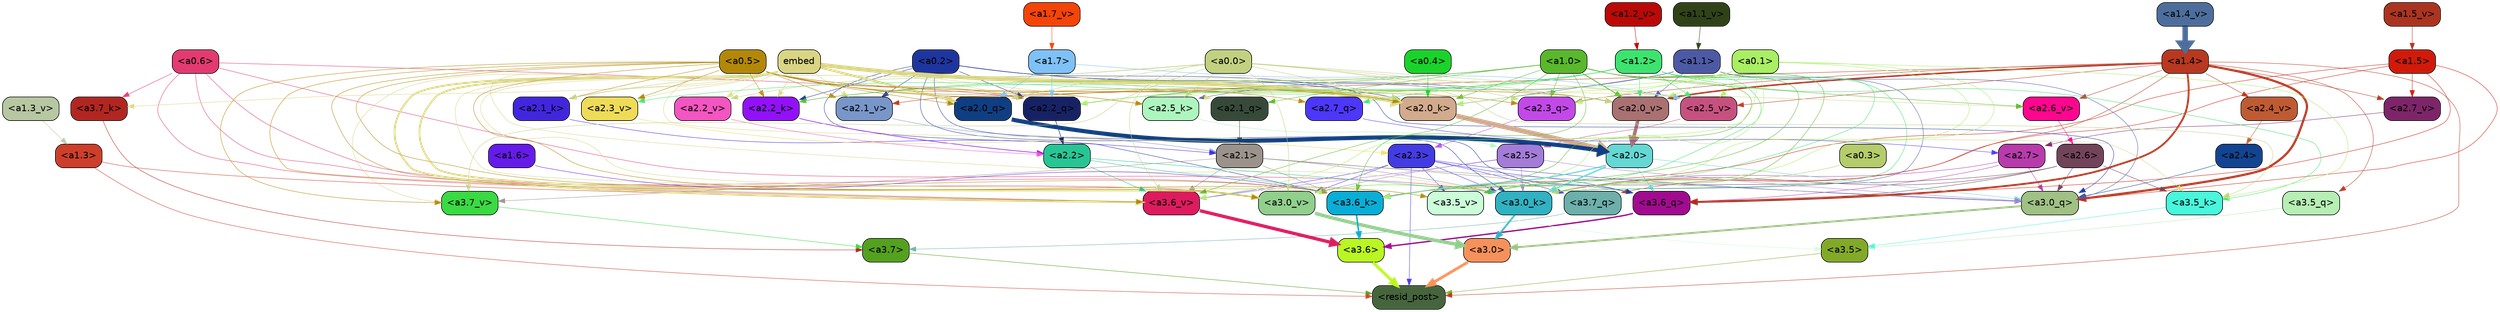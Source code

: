 strict digraph "" {
	graph [bgcolor=transparent,
		layout=dot,
		overlap=false,
		splines=true
	];
	"<a3.7>"	[color=black,
		fillcolor="#54a01f",
		fontname=Helvetica,
		shape=box,
		style="filled, rounded"];
	"<resid_post>"	[color=black,
		fillcolor="#46653d",
		fontname=Helvetica,
		shape=box,
		style="filled, rounded"];
	"<a3.7>" -> "<resid_post>"	[color="#54a01f",
		penwidth=0.6239100098609924];
	"<a3.6>"	[color=black,
		fillcolor="#b9f622",
		fontname=Helvetica,
		shape=box,
		style="filled, rounded"];
	"<a3.6>" -> "<resid_post>"	[color="#b9f622",
		penwidth=4.569062113761902];
	"<a3.5>"	[color=black,
		fillcolor="#83a928",
		fontname=Helvetica,
		shape=box,
		style="filled, rounded"];
	"<a3.5>" -> "<resid_post>"	[color="#83a928",
		penwidth=0.6];
	"<a3.0>"	[color=black,
		fillcolor="#f7915b",
		fontname=Helvetica,
		shape=box,
		style="filled, rounded"];
	"<a3.0>" -> "<resid_post>"	[color="#f7915b",
		penwidth=4.283544182777405];
	"<a2.3>"	[color=black,
		fillcolor="#443ce3",
		fontname=Helvetica,
		shape=box,
		style="filled, rounded"];
	"<a2.3>" -> "<resid_post>"	[color="#443ce3",
		penwidth=0.6];
	"<a3.7_q>"	[color=black,
		fillcolor="#6cafab",
		fontname=Helvetica,
		shape=box,
		style="filled, rounded"];
	"<a2.3>" -> "<a3.7_q>"	[color="#443ce3",
		penwidth=0.6];
	"<a3.6_q>"	[color=black,
		fillcolor="#a20a90",
		fontname=Helvetica,
		shape=box,
		style="filled, rounded"];
	"<a2.3>" -> "<a3.6_q>"	[color="#443ce3",
		penwidth=0.6];
	"<a3.0_q>"	[color=black,
		fillcolor="#9fc184",
		fontname=Helvetica,
		shape=box,
		style="filled, rounded"];
	"<a2.3>" -> "<a3.0_q>"	[color="#443ce3",
		penwidth=0.6];
	"<a3.0_k>"	[color=black,
		fillcolor="#30b2c3",
		fontname=Helvetica,
		shape=box,
		style="filled, rounded"];
	"<a2.3>" -> "<a3.0_k>"	[color="#443ce3",
		penwidth=0.6];
	"<a3.6_v>"	[color=black,
		fillcolor="#dd1b5e",
		fontname=Helvetica,
		shape=box,
		style="filled, rounded"];
	"<a2.3>" -> "<a3.6_v>"	[color="#443ce3",
		penwidth=0.6];
	"<a3.5_v>"	[color=black,
		fillcolor="#cbfdd8",
		fontname=Helvetica,
		shape=box,
		style="filled, rounded"];
	"<a2.3>" -> "<a3.5_v>"	[color="#443ce3",
		penwidth=0.6];
	"<a3.0_v>"	[color=black,
		fillcolor="#91cf8d",
		fontname=Helvetica,
		shape=box,
		style="filled, rounded"];
	"<a2.3>" -> "<a3.0_v>"	[color="#443ce3",
		penwidth=0.6];
	"<a1.4>"	[color=black,
		fillcolor="#b83820",
		fontname=Helvetica,
		shape=box,
		style="filled, rounded"];
	"<a1.4>" -> "<resid_post>"	[color="#b83820",
		penwidth=0.6];
	"<a1.4>" -> "<a3.7_q>"	[color="#b83820",
		penwidth=0.6];
	"<a1.4>" -> "<a3.6_q>"	[color="#b83820",
		penwidth=2.7934007048606873];
	"<a3.5_q>"	[color=black,
		fillcolor="#b6eeb4",
		fontname=Helvetica,
		shape=box,
		style="filled, rounded"];
	"<a1.4>" -> "<a3.5_q>"	[color="#b83820",
		penwidth=0.6];
	"<a1.4>" -> "<a3.0_q>"	[color="#b83820",
		penwidth=3.340754985809326];
	"<a2.3_q>"	[color=black,
		fillcolor="#c249e8",
		fontname=Helvetica,
		shape=box,
		style="filled, rounded"];
	"<a1.4>" -> "<a2.3_q>"	[color="#b83820",
		penwidth=0.6];
	"<a2.7_v>"	[color=black,
		fillcolor="#7e2569",
		fontname=Helvetica,
		shape=box,
		style="filled, rounded"];
	"<a1.4>" -> "<a2.7_v>"	[color="#b83820",
		penwidth=0.6];
	"<a2.6_v>"	[color=black,
		fillcolor="#fe068f",
		fontname=Helvetica,
		shape=box,
		style="filled, rounded"];
	"<a1.4>" -> "<a2.6_v>"	[color="#b83820",
		penwidth=0.6];
	"<a2.5_v>"	[color=black,
		fillcolor="#c6517f",
		fontname=Helvetica,
		shape=box,
		style="filled, rounded"];
	"<a1.4>" -> "<a2.5_v>"	[color="#b83820",
		penwidth=0.6];
	"<a2.4_v>"	[color=black,
		fillcolor="#bf5b33",
		fontname=Helvetica,
		shape=box,
		style="filled, rounded"];
	"<a1.4>" -> "<a2.4_v>"	[color="#b83820",
		penwidth=0.6];
	"<a2.1_v>"	[color=black,
		fillcolor="#7996c9",
		fontname=Helvetica,
		shape=box,
		style="filled, rounded"];
	"<a1.4>" -> "<a2.1_v>"	[color="#b83820",
		penwidth=0.6];
	"<a2.0_v>"	[color=black,
		fillcolor="#a97172",
		fontname=Helvetica,
		shape=box,
		style="filled, rounded"];
	"<a1.4>" -> "<a2.0_v>"	[color="#b83820",
		penwidth=2.268759250640869];
	"<a1.3>"	[color=black,
		fillcolor="#cd3f2a",
		fontname=Helvetica,
		shape=box,
		style="filled, rounded"];
	"<a1.3>" -> "<resid_post>"	[color="#cd3f2a",
		penwidth=0.6];
	"<a1.3>" -> "<a3.6_v>"	[color="#cd3f2a",
		penwidth=0.6];
	"<a3.7_q>" -> "<a3.7>"	[color="#6cafab",
		penwidth=0.6];
	"<a3.6_q>" -> "<a3.6>"	[color="#a20a90",
		penwidth=2.0347584784030914];
	"<a3.5_q>" -> "<a3.5>"	[color="#b6eeb4",
		penwidth=0.6];
	"<a3.0_q>" -> "<a3.0>"	[color="#9fc184",
		penwidth=2.8635367155075073];
	"<a3.7_k>"	[color=black,
		fillcolor="#b22621",
		fontname=Helvetica,
		shape=box,
		style="filled, rounded"];
	"<a3.7_k>" -> "<a3.7>"	[color="#b22621",
		penwidth=0.6];
	"<a3.6_k>"	[color=black,
		fillcolor="#08aed6",
		fontname=Helvetica,
		shape=box,
		style="filled, rounded"];
	"<a3.6_k>" -> "<a3.6>"	[color="#08aed6",
		penwidth=2.1760786175727844];
	"<a3.5_k>"	[color=black,
		fillcolor="#48f6dc",
		fontname=Helvetica,
		shape=box,
		style="filled, rounded"];
	"<a3.5_k>" -> "<a3.5>"	[color="#48f6dc",
		penwidth=0.6];
	"<a3.0_k>" -> "<a3.0>"	[color="#30b2c3",
		penwidth=2.632905662059784];
	"<a3.7_v>"	[color=black,
		fillcolor="#39da42",
		fontname=Helvetica,
		shape=box,
		style="filled, rounded"];
	"<a3.7_v>" -> "<a3.7>"	[color="#39da42",
		penwidth=0.6];
	"<a3.6_v>" -> "<a3.6>"	[color="#dd1b5e",
		penwidth=4.981305837631226];
	"<a3.5_v>" -> "<a3.5>"	[color="#cbfdd8",
		penwidth=0.6];
	"<a3.0_v>" -> "<a3.0>"	[color="#91cf8d",
		penwidth=5.168330669403076];
	"<a2.7>"	[color=black,
		fillcolor="#b83bab",
		fontname=Helvetica,
		shape=box,
		style="filled, rounded"];
	"<a2.7>" -> "<a3.6_q>"	[color="#b83bab",
		penwidth=0.6];
	"<a2.7>" -> "<a3.0_q>"	[color="#b83bab",
		penwidth=0.6];
	"<a2.7>" -> "<a3.0_k>"	[color="#b83bab",
		penwidth=0.6];
	"<a2.6>"	[color=black,
		fillcolor="#72445a",
		fontname=Helvetica,
		shape=box,
		style="filled, rounded"];
	"<a2.6>" -> "<a3.6_q>"	[color="#72445a",
		penwidth=0.6];
	"<a2.6>" -> "<a3.0_q>"	[color="#72445a",
		penwidth=0.6];
	"<a2.6>" -> "<a3.6_k>"	[color="#72445a",
		penwidth=0.6];
	"<a2.6>" -> "<a3.5_k>"	[color="#72445a",
		penwidth=0.6];
	"<a2.6>" -> "<a3.0_k>"	[color="#72445a",
		penwidth=0.6];
	"<a2.1>"	[color=black,
		fillcolor="#9b938b",
		fontname=Helvetica,
		shape=box,
		style="filled, rounded"];
	"<a2.1>" -> "<a3.6_q>"	[color="#9b938b",
		penwidth=0.6];
	"<a2.1>" -> "<a3.0_q>"	[color="#9b938b",
		penwidth=0.6];
	"<a2.1>" -> "<a3.6_k>"	[color="#9b938b",
		penwidth=0.6];
	"<a2.1>" -> "<a3.0_k>"	[color="#9b938b",
		penwidth=0.6];
	"<a2.1>" -> "<a3.7_v>"	[color="#9b938b",
		penwidth=0.6];
	"<a2.1>" -> "<a3.6_v>"	[color="#9b938b",
		penwidth=0.6];
	"<a2.0>"	[color=black,
		fillcolor="#65d8d4",
		fontname=Helvetica,
		shape=box,
		style="filled, rounded"];
	"<a2.0>" -> "<a3.6_q>"	[color="#65d8d4",
		penwidth=0.6];
	"<a2.0>" -> "<a3.0_q>"	[color="#65d8d4",
		penwidth=0.6];
	"<a2.0>" -> "<a3.6_k>"	[color="#65d8d4",
		penwidth=1.6382827460765839];
	"<a2.0>" -> "<a3.0_k>"	[color="#65d8d4",
		penwidth=2.161143198609352];
	"<a1.5>"	[color=black,
		fillcolor="#d11a0a",
		fontname=Helvetica,
		shape=box,
		style="filled, rounded"];
	"<a1.5>" -> "<a3.6_q>"	[color="#d11a0a",
		penwidth=0.6];
	"<a1.5>" -> "<a3.0_q>"	[color="#d11a0a",
		penwidth=0.6];
	"<a1.5>" -> "<a3.6_k>"	[color="#d11a0a",
		penwidth=0.6];
	"<a1.5>" -> "<a3.0_k>"	[color="#d11a0a",
		penwidth=0.6];
	"<a1.5>" -> "<a2.7_v>"	[color="#d11a0a",
		penwidth=0.6];
	"<a0.2>"	[color=black,
		fillcolor="#1e359f",
		fontname=Helvetica,
		shape=box,
		style="filled, rounded"];
	"<a0.2>" -> "<a3.6_q>"	[color="#1e359f",
		penwidth=0.6];
	"<a0.2>" -> "<a3.0_q>"	[color="#1e359f",
		penwidth=0.6];
	"<a0.2>" -> "<a3.6_k>"	[color="#1e359f",
		penwidth=0.6];
	"<a0.2>" -> "<a3.0_k>"	[color="#1e359f",
		penwidth=0.6];
	"<a2.2_q>"	[color=black,
		fillcolor="#172265",
		fontname=Helvetica,
		shape=box,
		style="filled, rounded"];
	"<a0.2>" -> "<a2.2_q>"	[color="#1e359f",
		penwidth=0.6];
	"<a2.2_k>"	[color=black,
		fillcolor="#9211f9",
		fontname=Helvetica,
		shape=box,
		style="filled, rounded"];
	"<a0.2>" -> "<a2.2_k>"	[color="#1e359f",
		penwidth=0.6];
	"<a2.0_k>"	[color=black,
		fillcolor="#d2aa8c",
		fontname=Helvetica,
		shape=box,
		style="filled, rounded"];
	"<a0.2>" -> "<a2.0_k>"	[color="#1e359f",
		penwidth=0.6];
	"<a0.2>" -> "<a2.1_v>"	[color="#1e359f",
		penwidth=0.6];
	"<a0.2>" -> "<a2.0_v>"	[color="#1e359f",
		penwidth=0.6];
	"<a2.5>"	[color=black,
		fillcolor="#a37cd7",
		fontname=Helvetica,
		shape=box,
		style="filled, rounded"];
	"<a2.5>" -> "<a3.0_q>"	[color="#a37cd7",
		penwidth=0.6];
	"<a2.5>" -> "<a3.0_k>"	[color="#a37cd7",
		penwidth=0.6];
	"<a2.5>" -> "<a3.6_v>"	[color="#a37cd7",
		penwidth=0.6];
	"<a2.5>" -> "<a3.0_v>"	[color="#a37cd7",
		penwidth=0.6];
	"<a2.4>"	[color=black,
		fillcolor="#124492",
		fontname=Helvetica,
		shape=box,
		style="filled, rounded"];
	"<a2.4>" -> "<a3.0_q>"	[color="#124492",
		penwidth=0.6];
	"<a1.1>"	[color=black,
		fillcolor="#4c5aa5",
		fontname=Helvetica,
		shape=box,
		style="filled, rounded"];
	"<a1.1>" -> "<a3.0_q>"	[color="#4c5aa5",
		penwidth=0.6];
	"<a1.1>" -> "<a3.0_k>"	[color="#4c5aa5",
		penwidth=0.6];
	"<a2.5_k>"	[color=black,
		fillcolor="#adf5be",
		fontname=Helvetica,
		shape=box,
		style="filled, rounded"];
	"<a1.1>" -> "<a2.5_k>"	[color="#4c5aa5",
		penwidth=0.6];
	"<a1.1>" -> "<a2.0_k>"	[color="#4c5aa5",
		penwidth=0.6];
	"<a1.1>" -> "<a2.0_v>"	[color="#4c5aa5",
		penwidth=0.6];
	"<a0.6>"	[color=black,
		fillcolor="#e23a71",
		fontname=Helvetica,
		shape=box,
		style="filled, rounded"];
	"<a0.6>" -> "<a3.7_k>"	[color="#e23a71",
		penwidth=0.6];
	"<a0.6>" -> "<a3.6_k>"	[color="#e23a71",
		penwidth=0.6];
	"<a0.6>" -> "<a3.0_k>"	[color="#e23a71",
		penwidth=0.6];
	"<a0.6>" -> "<a3.6_v>"	[color="#e23a71",
		penwidth=0.6];
	"<a0.6>" -> "<a3.0_v>"	[color="#e23a71",
		penwidth=0.6];
	"<a0.6>" -> "<a2.2_q>"	[color="#e23a71",
		penwidth=0.6];
	embed	[color=black,
		fillcolor="#dad584",
		fontname=Helvetica,
		shape=box,
		style="filled, rounded"];
	embed -> "<a3.7_k>"	[color="#dad584",
		penwidth=0.6];
	embed -> "<a3.6_k>"	[color="#dad584",
		penwidth=0.6];
	embed -> "<a3.5_k>"	[color="#dad584",
		penwidth=0.6];
	embed -> "<a3.0_k>"	[color="#dad584",
		penwidth=0.6];
	embed -> "<a3.7_v>"	[color="#dad584",
		penwidth=0.6];
	embed -> "<a3.6_v>"	[color="#dad584",
		penwidth=2.7825746536254883];
	embed -> "<a3.5_v>"	[color="#dad584",
		penwidth=0.6];
	embed -> "<a3.0_v>"	[color="#dad584",
		penwidth=2.6950180530548096];
	embed -> "<a2.3_q>"	[color="#dad584",
		penwidth=0.6];
	embed -> "<a2.2_q>"	[color="#dad584",
		penwidth=0.6];
	"<a2.1_q>"	[color=black,
		fillcolor="#374a3a",
		fontname=Helvetica,
		shape=box,
		style="filled, rounded"];
	embed -> "<a2.1_q>"	[color="#dad584",
		penwidth=0.6];
	"<a2.0_q>"	[color=black,
		fillcolor="#0f3e82",
		fontname=Helvetica,
		shape=box,
		style="filled, rounded"];
	embed -> "<a2.0_q>"	[color="#dad584",
		penwidth=3.305941343307495];
	embed -> "<a2.5_k>"	[color="#dad584",
		penwidth=0.6];
	embed -> "<a2.2_k>"	[color="#dad584",
		penwidth=0.6698317527770996];
	"<a2.1_k>"	[color=black,
		fillcolor="#4126de",
		fontname=Helvetica,
		shape=box,
		style="filled, rounded"];
	embed -> "<a2.1_k>"	[color="#dad584",
		penwidth=0.6];
	embed -> "<a2.0_k>"	[color="#dad584",
		penwidth=6.12570995092392];
	embed -> "<a2.6_v>"	[color="#dad584",
		penwidth=0.6];
	embed -> "<a2.5_v>"	[color="#dad584",
		penwidth=0.6];
	"<a2.3_v>"	[color=black,
		fillcolor="#eedb57",
		fontname=Helvetica,
		shape=box,
		style="filled, rounded"];
	embed -> "<a2.3_v>"	[color="#dad584",
		penwidth=0.6];
	"<a2.2_v>"	[color=black,
		fillcolor="#f355c1",
		fontname=Helvetica,
		shape=box,
		style="filled, rounded"];
	embed -> "<a2.2_v>"	[color="#dad584",
		penwidth=0.6];
	embed -> "<a2.1_v>"	[color="#dad584",
		penwidth=0.6];
	embed -> "<a2.0_v>"	[color="#dad584",
		penwidth=0.6];
	"<a2.2>"	[color=black,
		fillcolor="#27c594",
		fontname=Helvetica,
		shape=box,
		style="filled, rounded"];
	"<a2.2>" -> "<a3.6_k>"	[color="#27c594",
		penwidth=0.6];
	"<a2.2>" -> "<a3.0_k>"	[color="#27c594",
		penwidth=0.6];
	"<a2.2>" -> "<a3.6_v>"	[color="#27c594",
		penwidth=0.6];
	"<a1.6>"	[color=black,
		fillcolor="#651be9",
		fontname=Helvetica,
		shape=box,
		style="filled, rounded"];
	"<a1.6>" -> "<a3.6_k>"	[color="#651be9",
		penwidth=0.6];
	"<a1.2>"	[color=black,
		fillcolor="#3de36f",
		fontname=Helvetica,
		shape=box,
		style="filled, rounded"];
	"<a1.2>" -> "<a3.6_k>"	[color="#3de36f",
		penwidth=0.6];
	"<a1.2>" -> "<a3.5_k>"	[color="#3de36f",
		penwidth=0.6];
	"<a1.2>" -> "<a3.0_k>"	[color="#3de36f",
		penwidth=0.6];
	"<a1.2>" -> "<a3.5_v>"	[color="#3de36f",
		penwidth=0.6];
	"<a2.7_q>"	[color=black,
		fillcolor="#4d37f8",
		fontname=Helvetica,
		shape=box,
		style="filled, rounded"];
	"<a1.2>" -> "<a2.7_q>"	[color="#3de36f",
		penwidth=0.6];
	"<a1.2>" -> "<a2.2_q>"	[color="#3de36f",
		penwidth=0.6];
	"<a1.2>" -> "<a2.2_k>"	[color="#3de36f",
		penwidth=0.6];
	"<a1.2>" -> "<a2.5_v>"	[color="#3de36f",
		penwidth=0.6];
	"<a1.2>" -> "<a2.3_v>"	[color="#3de36f",
		penwidth=0.6];
	"<a1.2>" -> "<a2.0_v>"	[color="#3de36f",
		penwidth=0.6];
	"<a1.0>"	[color=black,
		fillcolor="#59b82c",
		fontname=Helvetica,
		shape=box,
		style="filled, rounded"];
	"<a1.0>" -> "<a3.6_k>"	[color="#59b82c",
		penwidth=0.6];
	"<a1.0>" -> "<a3.0_k>"	[color="#59b82c",
		penwidth=0.6];
	"<a1.0>" -> "<a3.6_v>"	[color="#59b82c",
		penwidth=0.6];
	"<a1.0>" -> "<a3.5_v>"	[color="#59b82c",
		penwidth=0.6];
	"<a1.0>" -> "<a3.0_v>"	[color="#59b82c",
		penwidth=0.6];
	"<a1.0>" -> "<a2.3_q>"	[color="#59b82c",
		penwidth=0.6];
	"<a1.0>" -> "<a2.2_q>"	[color="#59b82c",
		penwidth=0.6];
	"<a1.0>" -> "<a2.1_q>"	[color="#59b82c",
		penwidth=0.6];
	"<a1.0>" -> "<a2.2_k>"	[color="#59b82c",
		penwidth=0.6];
	"<a1.0>" -> "<a2.0_k>"	[color="#59b82c",
		penwidth=0.6];
	"<a1.0>" -> "<a2.6_v>"	[color="#59b82c",
		penwidth=0.6];
	"<a1.0>" -> "<a2.0_v>"	[color="#59b82c",
		penwidth=1.2213096618652344];
	"<a0.5>"	[color=black,
		fillcolor="#b38808",
		fontname=Helvetica,
		shape=box,
		style="filled, rounded"];
	"<a0.5>" -> "<a3.6_k>"	[color="#b38808",
		penwidth=0.6];
	"<a0.5>" -> "<a3.7_v>"	[color="#b38808",
		penwidth=0.6];
	"<a0.5>" -> "<a3.6_v>"	[color="#b38808",
		penwidth=0.6];
	"<a0.5>" -> "<a3.5_v>"	[color="#b38808",
		penwidth=0.6];
	"<a0.5>" -> "<a3.0_v>"	[color="#b38808",
		penwidth=0.6];
	"<a0.5>" -> "<a2.7_q>"	[color="#b38808",
		penwidth=0.6];
	"<a0.5>" -> "<a2.3_q>"	[color="#b38808",
		penwidth=0.6];
	"<a0.5>" -> "<a2.2_q>"	[color="#b38808",
		penwidth=0.6];
	"<a0.5>" -> "<a2.0_q>"	[color="#b38808",
		penwidth=0.6];
	"<a0.5>" -> "<a2.5_k>"	[color="#b38808",
		penwidth=0.6];
	"<a0.5>" -> "<a2.2_k>"	[color="#b38808",
		penwidth=0.6];
	"<a0.5>" -> "<a2.1_k>"	[color="#b38808",
		penwidth=0.6];
	"<a0.5>" -> "<a2.0_k>"	[color="#b38808",
		penwidth=0.6900839805603027];
	"<a0.5>" -> "<a2.3_v>"	[color="#b38808",
		penwidth=0.6];
	"<a0.5>" -> "<a2.1_v>"	[color="#b38808",
		penwidth=0.6];
	"<a0.5>" -> "<a2.0_v>"	[color="#b38808",
		penwidth=0.6];
	"<a0.1>"	[color=black,
		fillcolor="#a9ee63",
		fontname=Helvetica,
		shape=box,
		style="filled, rounded"];
	"<a0.1>" -> "<a3.6_k>"	[color="#a9ee63",
		penwidth=0.6];
	"<a0.1>" -> "<a3.5_k>"	[color="#a9ee63",
		penwidth=0.6];
	"<a0.1>" -> "<a3.0_k>"	[color="#a9ee63",
		penwidth=0.6];
	"<a0.1>" -> "<a3.6_v>"	[color="#a9ee63",
		penwidth=0.6];
	"<a0.1>" -> "<a3.0_v>"	[color="#a9ee63",
		penwidth=0.6];
	"<a0.1>" -> "<a2.3_q>"	[color="#a9ee63",
		penwidth=0.6];
	"<a0.1>" -> "<a2.2_q>"	[color="#a9ee63",
		penwidth=0.6];
	"<a0.1>" -> "<a2.0_k>"	[color="#a9ee63",
		penwidth=0.6];
	"<a0.1>" -> "<a2.5_v>"	[color="#a9ee63",
		penwidth=0.6];
	"<a0.1>" -> "<a2.0_v>"	[color="#a9ee63",
		penwidth=0.6];
	"<a0.0>"	[color=black,
		fillcolor="#c1d180",
		fontname=Helvetica,
		shape=box,
		style="filled, rounded"];
	"<a0.0>" -> "<a3.5_k>"	[color="#c1d180",
		penwidth=0.6];
	"<a0.0>" -> "<a3.7_v>"	[color="#c1d180",
		penwidth=0.6];
	"<a0.0>" -> "<a3.6_v>"	[color="#c1d180",
		penwidth=0.6];
	"<a0.0>" -> "<a3.0_v>"	[color="#c1d180",
		penwidth=0.6];
	"<a0.0>" -> "<a2.3_q>"	[color="#c1d180",
		penwidth=0.6];
	"<a0.0>" -> "<a2.0_q>"	[color="#c1d180",
		penwidth=0.6];
	"<a0.0>" -> "<a2.5_k>"	[color="#c1d180",
		penwidth=0.6];
	"<a0.0>" -> "<a2.1_k>"	[color="#c1d180",
		penwidth=0.6];
	"<a0.0>" -> "<a2.0_k>"	[color="#c1d180",
		penwidth=0.6];
	"<a0.0>" -> "<a2.5_v>"	[color="#c1d180",
		penwidth=0.6];
	"<a0.0>" -> "<a2.2_v>"	[color="#c1d180",
		penwidth=0.6];
	"<a0.0>" -> "<a2.0_v>"	[color="#c1d180",
		penwidth=0.6];
	"<a0.3>"	[color=black,
		fillcolor="#b4cc6b",
		fontname=Helvetica,
		shape=box,
		style="filled, rounded"];
	"<a0.3>" -> "<a3.0_k>"	[color="#b4cc6b",
		penwidth=0.6];
	"<a2.7_q>" -> "<a2.7>"	[color="#4d37f8",
		penwidth=0.6];
	"<a2.3_q>" -> "<a2.3>"	[color="#c249e8",
		penwidth=0.6];
	"<a2.2_q>" -> "<a2.2>"	[color="#172265",
		penwidth=0.7553567886352539];
	"<a2.1_q>" -> "<a2.1>"	[color="#374a3a",
		penwidth=0.6];
	"<a2.0_q>" -> "<a2.0>"	[color="#0f3e82",
		penwidth=6.256794691085815];
	"<a2.5_k>" -> "<a2.5>"	[color="#adf5be",
		penwidth=0.6];
	"<a2.2_k>" -> "<a2.2>"	[color="#9211f9",
		penwidth=0.8854708671569824];
	"<a2.1_k>" -> "<a2.1>"	[color="#4126de",
		penwidth=0.6];
	"<a2.0_k>" -> "<a2.0>"	[color="#d2aa8c",
		penwidth=7.231504917144775];
	"<a2.7_v>" -> "<a2.7>"	[color="#7e2569",
		penwidth=0.6];
	"<a2.6_v>" -> "<a2.6>"	[color="#fe068f",
		penwidth=0.6];
	"<a2.5_v>" -> "<a2.5>"	[color="#c6517f",
		penwidth=0.6];
	"<a2.4_v>" -> "<a2.4>"	[color="#bf5b33",
		penwidth=0.6];
	"<a2.3_v>" -> "<a2.3>"	[color="#eedb57",
		penwidth=0.6];
	"<a2.2_v>" -> "<a2.2>"	[color="#f355c1",
		penwidth=0.6];
	"<a2.1_v>" -> "<a2.1>"	[color="#7996c9",
		penwidth=0.6];
	"<a2.0_v>" -> "<a2.0>"	[color="#a97172",
		penwidth=5.231471925973892];
	"<a1.7>"	[color=black,
		fillcolor="#7ec1f6",
		fontname=Helvetica,
		shape=box,
		style="filled, rounded"];
	"<a1.7>" -> "<a2.2_q>"	[color="#7ec1f6",
		penwidth=0.6];
	"<a1.7>" -> "<a2.0_q>"	[color="#7ec1f6",
		penwidth=0.6];
	"<a1.7>" -> "<a2.5_v>"	[color="#7ec1f6",
		penwidth=0.6];
	"<a0.4>"	[color=black,
		fillcolor="#19d32a",
		fontname=Helvetica,
		shape=box,
		style="filled, rounded"];
	"<a0.4>" -> "<a2.0_k>"	[color="#19d32a",
		penwidth=0.6];
	"<a1.7_v>"	[color=black,
		fillcolor="#f44407",
		fontname=Helvetica,
		shape=box,
		style="filled, rounded"];
	"<a1.7_v>" -> "<a1.7>"	[color="#f44407",
		penwidth=0.6];
	"<a1.5_v>"	[color=black,
		fillcolor="#ab3420",
		fontname=Helvetica,
		shape=box,
		style="filled, rounded"];
	"<a1.5_v>" -> "<a1.5>"	[color="#ab3420",
		penwidth=0.6];
	"<a1.4_v>"	[color=black,
		fillcolor="#4d6e9c",
		fontname=Helvetica,
		shape=box,
		style="filled, rounded"];
	"<a1.4_v>" -> "<a1.4>"	[color="#4d6e9c",
		penwidth=8.36684274673462];
	"<a1.3_v>"	[color=black,
		fillcolor="#b6c7a1",
		fontname=Helvetica,
		shape=box,
		style="filled, rounded"];
	"<a1.3_v>" -> "<a1.3>"	[color="#b6c7a1",
		penwidth=0.6];
	"<a1.2_v>"	[color=black,
		fillcolor="#ba0906",
		fontname=Helvetica,
		shape=box,
		style="filled, rounded"];
	"<a1.2_v>" -> "<a1.2>"	[color="#ba0906",
		penwidth=0.6];
	"<a1.1_v>"	[color=black,
		fillcolor="#304218",
		fontname=Helvetica,
		shape=box,
		style="filled, rounded"];
	"<a1.1_v>" -> "<a1.1>"	[color="#304218",
		penwidth=0.6];
}
